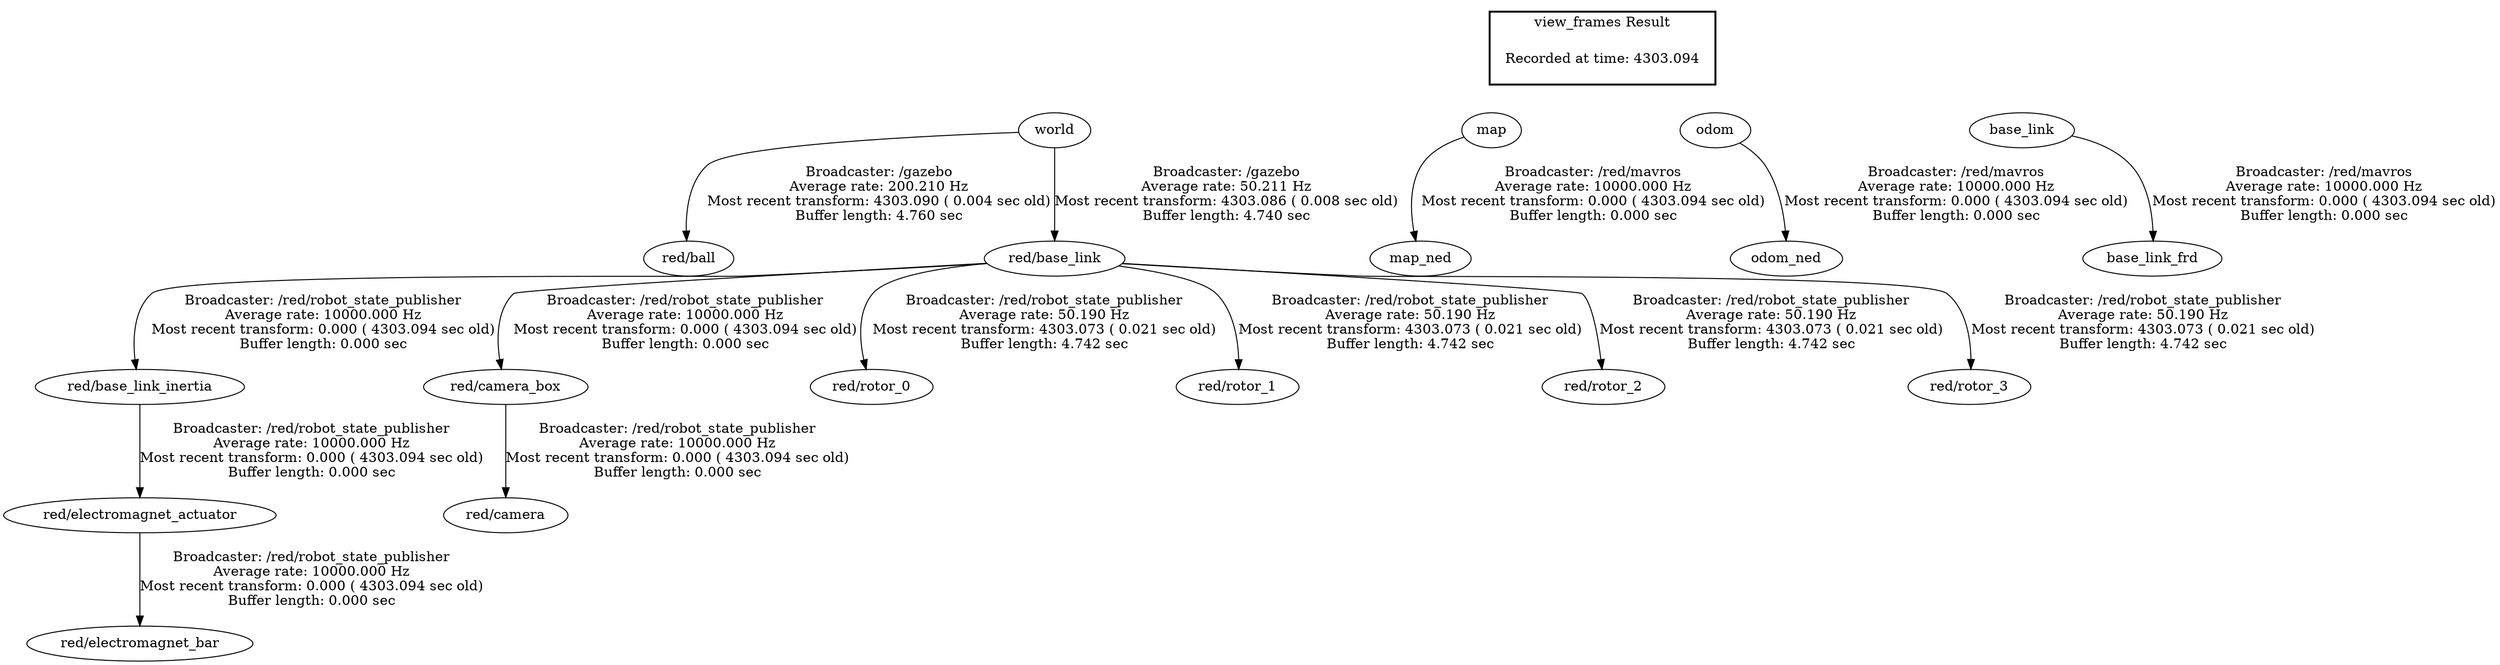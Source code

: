digraph G {
"world" -> "red/ball"[label="Broadcaster: /gazebo\nAverage rate: 200.210 Hz\nMost recent transform: 4303.090 ( 0.004 sec old)\nBuffer length: 4.760 sec\n"];
"map" -> "map_ned"[label="Broadcaster: /red/mavros\nAverage rate: 10000.000 Hz\nMost recent transform: 0.000 ( 4303.094 sec old)\nBuffer length: 0.000 sec\n"];
"odom" -> "odom_ned"[label="Broadcaster: /red/mavros\nAverage rate: 10000.000 Hz\nMost recent transform: 0.000 ( 4303.094 sec old)\nBuffer length: 0.000 sec\n"];
"base_link" -> "base_link_frd"[label="Broadcaster: /red/mavros\nAverage rate: 10000.000 Hz\nMost recent transform: 0.000 ( 4303.094 sec old)\nBuffer length: 0.000 sec\n"];
"red/base_link" -> "red/base_link_inertia"[label="Broadcaster: /red/robot_state_publisher\nAverage rate: 10000.000 Hz\nMost recent transform: 0.000 ( 4303.094 sec old)\nBuffer length: 0.000 sec\n"];
"world" -> "red/base_link"[label="Broadcaster: /gazebo\nAverage rate: 50.211 Hz\nMost recent transform: 4303.086 ( 0.008 sec old)\nBuffer length: 4.740 sec\n"];
"red/camera_box" -> "red/camera"[label="Broadcaster: /red/robot_state_publisher\nAverage rate: 10000.000 Hz\nMost recent transform: 0.000 ( 4303.094 sec old)\nBuffer length: 0.000 sec\n"];
"red/base_link" -> "red/camera_box"[label="Broadcaster: /red/robot_state_publisher\nAverage rate: 10000.000 Hz\nMost recent transform: 0.000 ( 4303.094 sec old)\nBuffer length: 0.000 sec\n"];
"red/base_link_inertia" -> "red/electromagnet_actuator"[label="Broadcaster: /red/robot_state_publisher\nAverage rate: 10000.000 Hz\nMost recent transform: 0.000 ( 4303.094 sec old)\nBuffer length: 0.000 sec\n"];
"red/electromagnet_actuator" -> "red/electromagnet_bar"[label="Broadcaster: /red/robot_state_publisher\nAverage rate: 10000.000 Hz\nMost recent transform: 0.000 ( 4303.094 sec old)\nBuffer length: 0.000 sec\n"];
"red/base_link" -> "red/rotor_0"[label="Broadcaster: /red/robot_state_publisher\nAverage rate: 50.190 Hz\nMost recent transform: 4303.073 ( 0.021 sec old)\nBuffer length: 4.742 sec\n"];
"red/base_link" -> "red/rotor_1"[label="Broadcaster: /red/robot_state_publisher\nAverage rate: 50.190 Hz\nMost recent transform: 4303.073 ( 0.021 sec old)\nBuffer length: 4.742 sec\n"];
"red/base_link" -> "red/rotor_2"[label="Broadcaster: /red/robot_state_publisher\nAverage rate: 50.190 Hz\nMost recent transform: 4303.073 ( 0.021 sec old)\nBuffer length: 4.742 sec\n"];
"red/base_link" -> "red/rotor_3"[label="Broadcaster: /red/robot_state_publisher\nAverage rate: 50.190 Hz\nMost recent transform: 4303.073 ( 0.021 sec old)\nBuffer length: 4.742 sec\n"];
edge [style=invis];
 subgraph cluster_legend { style=bold; color=black; label ="view_frames Result";
"Recorded at time: 4303.094"[ shape=plaintext ] ;
 }->"world";
edge [style=invis];
 subgraph cluster_legend { style=bold; color=black; label ="view_frames Result";
"Recorded at time: 4303.094"[ shape=plaintext ] ;
 }->"map";
edge [style=invis];
 subgraph cluster_legend { style=bold; color=black; label ="view_frames Result";
"Recorded at time: 4303.094"[ shape=plaintext ] ;
 }->"odom";
edge [style=invis];
 subgraph cluster_legend { style=bold; color=black; label ="view_frames Result";
"Recorded at time: 4303.094"[ shape=plaintext ] ;
 }->"base_link";
}